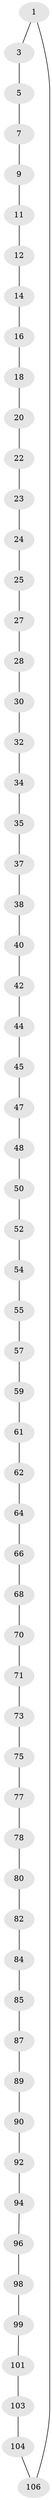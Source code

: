 // Generated by graph-tools (version 1.1) at 2025/52/02/27/25 19:52:23]
// undirected, 62 vertices, 62 edges
graph export_dot {
graph [start="1"]
  node [color=gray90,style=filled];
  1 [super="+2"];
  3 [super="+4"];
  5 [super="+6"];
  7 [super="+8"];
  9 [super="+10"];
  11;
  12 [super="+13"];
  14 [super="+15"];
  16 [super="+17"];
  18 [super="+19"];
  20 [super="+21"];
  22;
  23;
  24;
  25 [super="+26"];
  27;
  28 [super="+29"];
  30 [super="+31"];
  32 [super="+33"];
  34;
  35 [super="+36"];
  37;
  38 [super="+39"];
  40 [super="+41"];
  42 [super="+43"];
  44;
  45 [super="+46"];
  47;
  48 [super="+49"];
  50 [super="+51"];
  52 [super="+53"];
  54;
  55 [super="+56"];
  57 [super="+58"];
  59 [super="+60"];
  61;
  62 [super="+63"];
  64 [super="+65"];
  66 [super="+67"];
  68 [super="+69"];
  70;
  71 [super="+72"];
  73 [super="+74"];
  75 [super="+76"];
  77;
  78 [super="+79"];
  80 [super="+81"];
  82 [super="+83"];
  84;
  85 [super="+86"];
  87 [super="+88"];
  89;
  90 [super="+91"];
  92 [super="+93"];
  94 [super="+95"];
  96 [super="+97"];
  98;
  99 [super="+100"];
  101 [super="+102"];
  103;
  104 [super="+105"];
  106;
  1 -- 106;
  1 -- 3;
  3 -- 5;
  5 -- 7;
  7 -- 9;
  9 -- 11;
  11 -- 12;
  12 -- 14;
  14 -- 16;
  16 -- 18;
  18 -- 20;
  20 -- 22;
  22 -- 23;
  23 -- 24;
  24 -- 25;
  25 -- 27;
  27 -- 28;
  28 -- 30;
  30 -- 32;
  32 -- 34;
  34 -- 35;
  35 -- 37;
  37 -- 38;
  38 -- 40;
  40 -- 42;
  42 -- 44;
  44 -- 45;
  45 -- 47;
  47 -- 48;
  48 -- 50;
  50 -- 52;
  52 -- 54;
  54 -- 55;
  55 -- 57;
  57 -- 59;
  59 -- 61;
  61 -- 62;
  62 -- 64;
  64 -- 66;
  66 -- 68;
  68 -- 70;
  70 -- 71;
  71 -- 73;
  73 -- 75;
  75 -- 77;
  77 -- 78;
  78 -- 80;
  80 -- 82;
  82 -- 84;
  84 -- 85;
  85 -- 87;
  87 -- 89;
  89 -- 90;
  90 -- 92;
  92 -- 94;
  94 -- 96;
  96 -- 98;
  98 -- 99;
  99 -- 101;
  101 -- 103;
  103 -- 104;
  104 -- 106;
}
